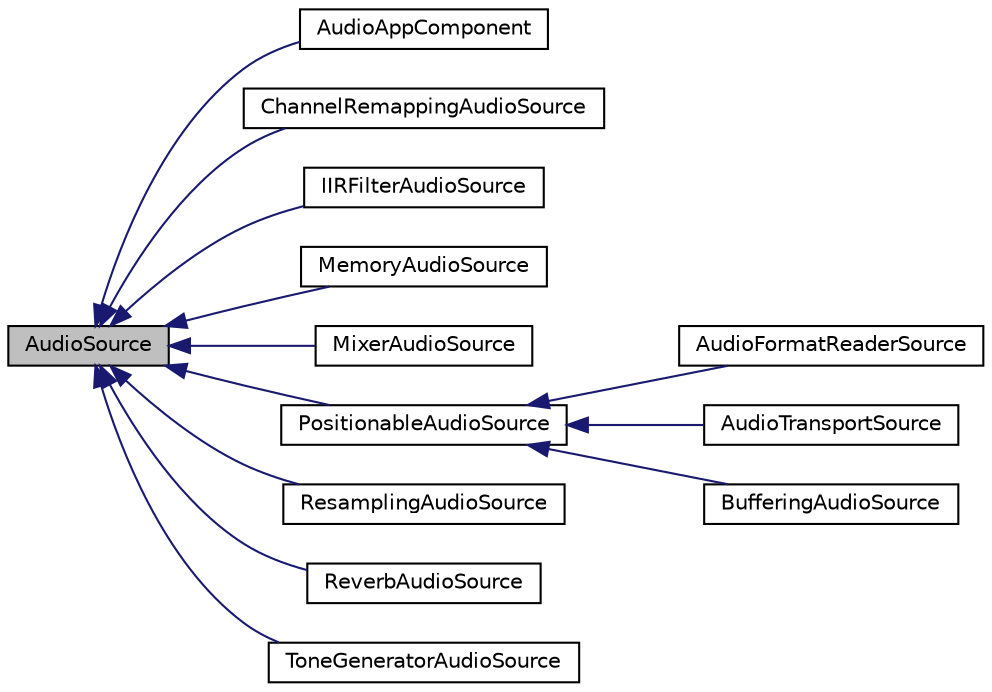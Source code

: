 digraph "AudioSource"
{
  bgcolor="transparent";
  edge [fontname="Helvetica",fontsize="10",labelfontname="Helvetica",labelfontsize="10"];
  node [fontname="Helvetica",fontsize="10",shape=record];
  rankdir="LR";
  Node0 [label="AudioSource",height=0.2,width=0.4,color="black", fillcolor="grey75", style="filled", fontcolor="black"];
  Node0 -> Node1 [dir="back",color="midnightblue",fontsize="10",style="solid",fontname="Helvetica"];
  Node1 [label="AudioAppComponent",height=0.2,width=0.4,color="black",URL="$classAudioAppComponent.html",tooltip="A base class for writing audio apps that stream from the audio i/o devices. "];
  Node0 -> Node2 [dir="back",color="midnightblue",fontsize="10",style="solid",fontname="Helvetica"];
  Node2 [label="ChannelRemappingAudioSource",height=0.2,width=0.4,color="black",URL="$classChannelRemappingAudioSource.html",tooltip="An AudioSource that takes the audio from another source, and re-maps its input and output channels to..."];
  Node0 -> Node3 [dir="back",color="midnightblue",fontsize="10",style="solid",fontname="Helvetica"];
  Node3 [label="IIRFilterAudioSource",height=0.2,width=0.4,color="black",URL="$classIIRFilterAudioSource.html",tooltip="An AudioSource that performs an IIR filter on another source. "];
  Node0 -> Node4 [dir="back",color="midnightblue",fontsize="10",style="solid",fontname="Helvetica"];
  Node4 [label="MemoryAudioSource",height=0.2,width=0.4,color="black",URL="$classMemoryAudioSource.html",tooltip="An AudioSource which takes some float audio data as an input. "];
  Node0 -> Node5 [dir="back",color="midnightblue",fontsize="10",style="solid",fontname="Helvetica"];
  Node5 [label="MixerAudioSource",height=0.2,width=0.4,color="black",URL="$classMixerAudioSource.html",tooltip="An AudioSource that mixes together the output of a set of other AudioSources. "];
  Node0 -> Node6 [dir="back",color="midnightblue",fontsize="10",style="solid",fontname="Helvetica"];
  Node6 [label="PositionableAudioSource",height=0.2,width=0.4,color="black",URL="$classPositionableAudioSource.html",tooltip="A type of AudioSource which can be repositioned. "];
  Node6 -> Node7 [dir="back",color="midnightblue",fontsize="10",style="solid",fontname="Helvetica"];
  Node7 [label="AudioFormatReaderSource",height=0.2,width=0.4,color="black",URL="$classAudioFormatReaderSource.html",tooltip="A type of AudioSource that will read from an AudioFormatReader. "];
  Node6 -> Node8 [dir="back",color="midnightblue",fontsize="10",style="solid",fontname="Helvetica"];
  Node8 [label="AudioTransportSource",height=0.2,width=0.4,color="black",URL="$classAudioTransportSource.html",tooltip="An AudioSource that takes a PositionableAudioSource and allows it to be played, stopped, started, etc. "];
  Node6 -> Node9 [dir="back",color="midnightblue",fontsize="10",style="solid",fontname="Helvetica"];
  Node9 [label="BufferingAudioSource",height=0.2,width=0.4,color="black",URL="$classBufferingAudioSource.html",tooltip="An AudioSource which takes another source as input, and buffers it using a thread. "];
  Node0 -> Node10 [dir="back",color="midnightblue",fontsize="10",style="solid",fontname="Helvetica"];
  Node10 [label="ResamplingAudioSource",height=0.2,width=0.4,color="black",URL="$classResamplingAudioSource.html",tooltip="A type of AudioSource that takes an input source and changes its sample rate. "];
  Node0 -> Node11 [dir="back",color="midnightblue",fontsize="10",style="solid",fontname="Helvetica"];
  Node11 [label="ReverbAudioSource",height=0.2,width=0.4,color="black",URL="$classReverbAudioSource.html",tooltip="An AudioSource that uses the Reverb class to apply a reverb to another AudioSource. "];
  Node0 -> Node12 [dir="back",color="midnightblue",fontsize="10",style="solid",fontname="Helvetica"];
  Node12 [label="ToneGeneratorAudioSource",height=0.2,width=0.4,color="black",URL="$classToneGeneratorAudioSource.html",tooltip="A simple AudioSource that generates a sine wave. "];
}
